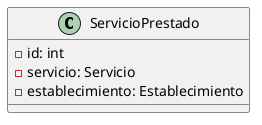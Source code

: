 @startuml
'https://plantuml.com/class-diagram

class ServicioPrestado{
    -id: int
    -servicio: Servicio
    -establecimiento: Establecimiento
}

@enduml